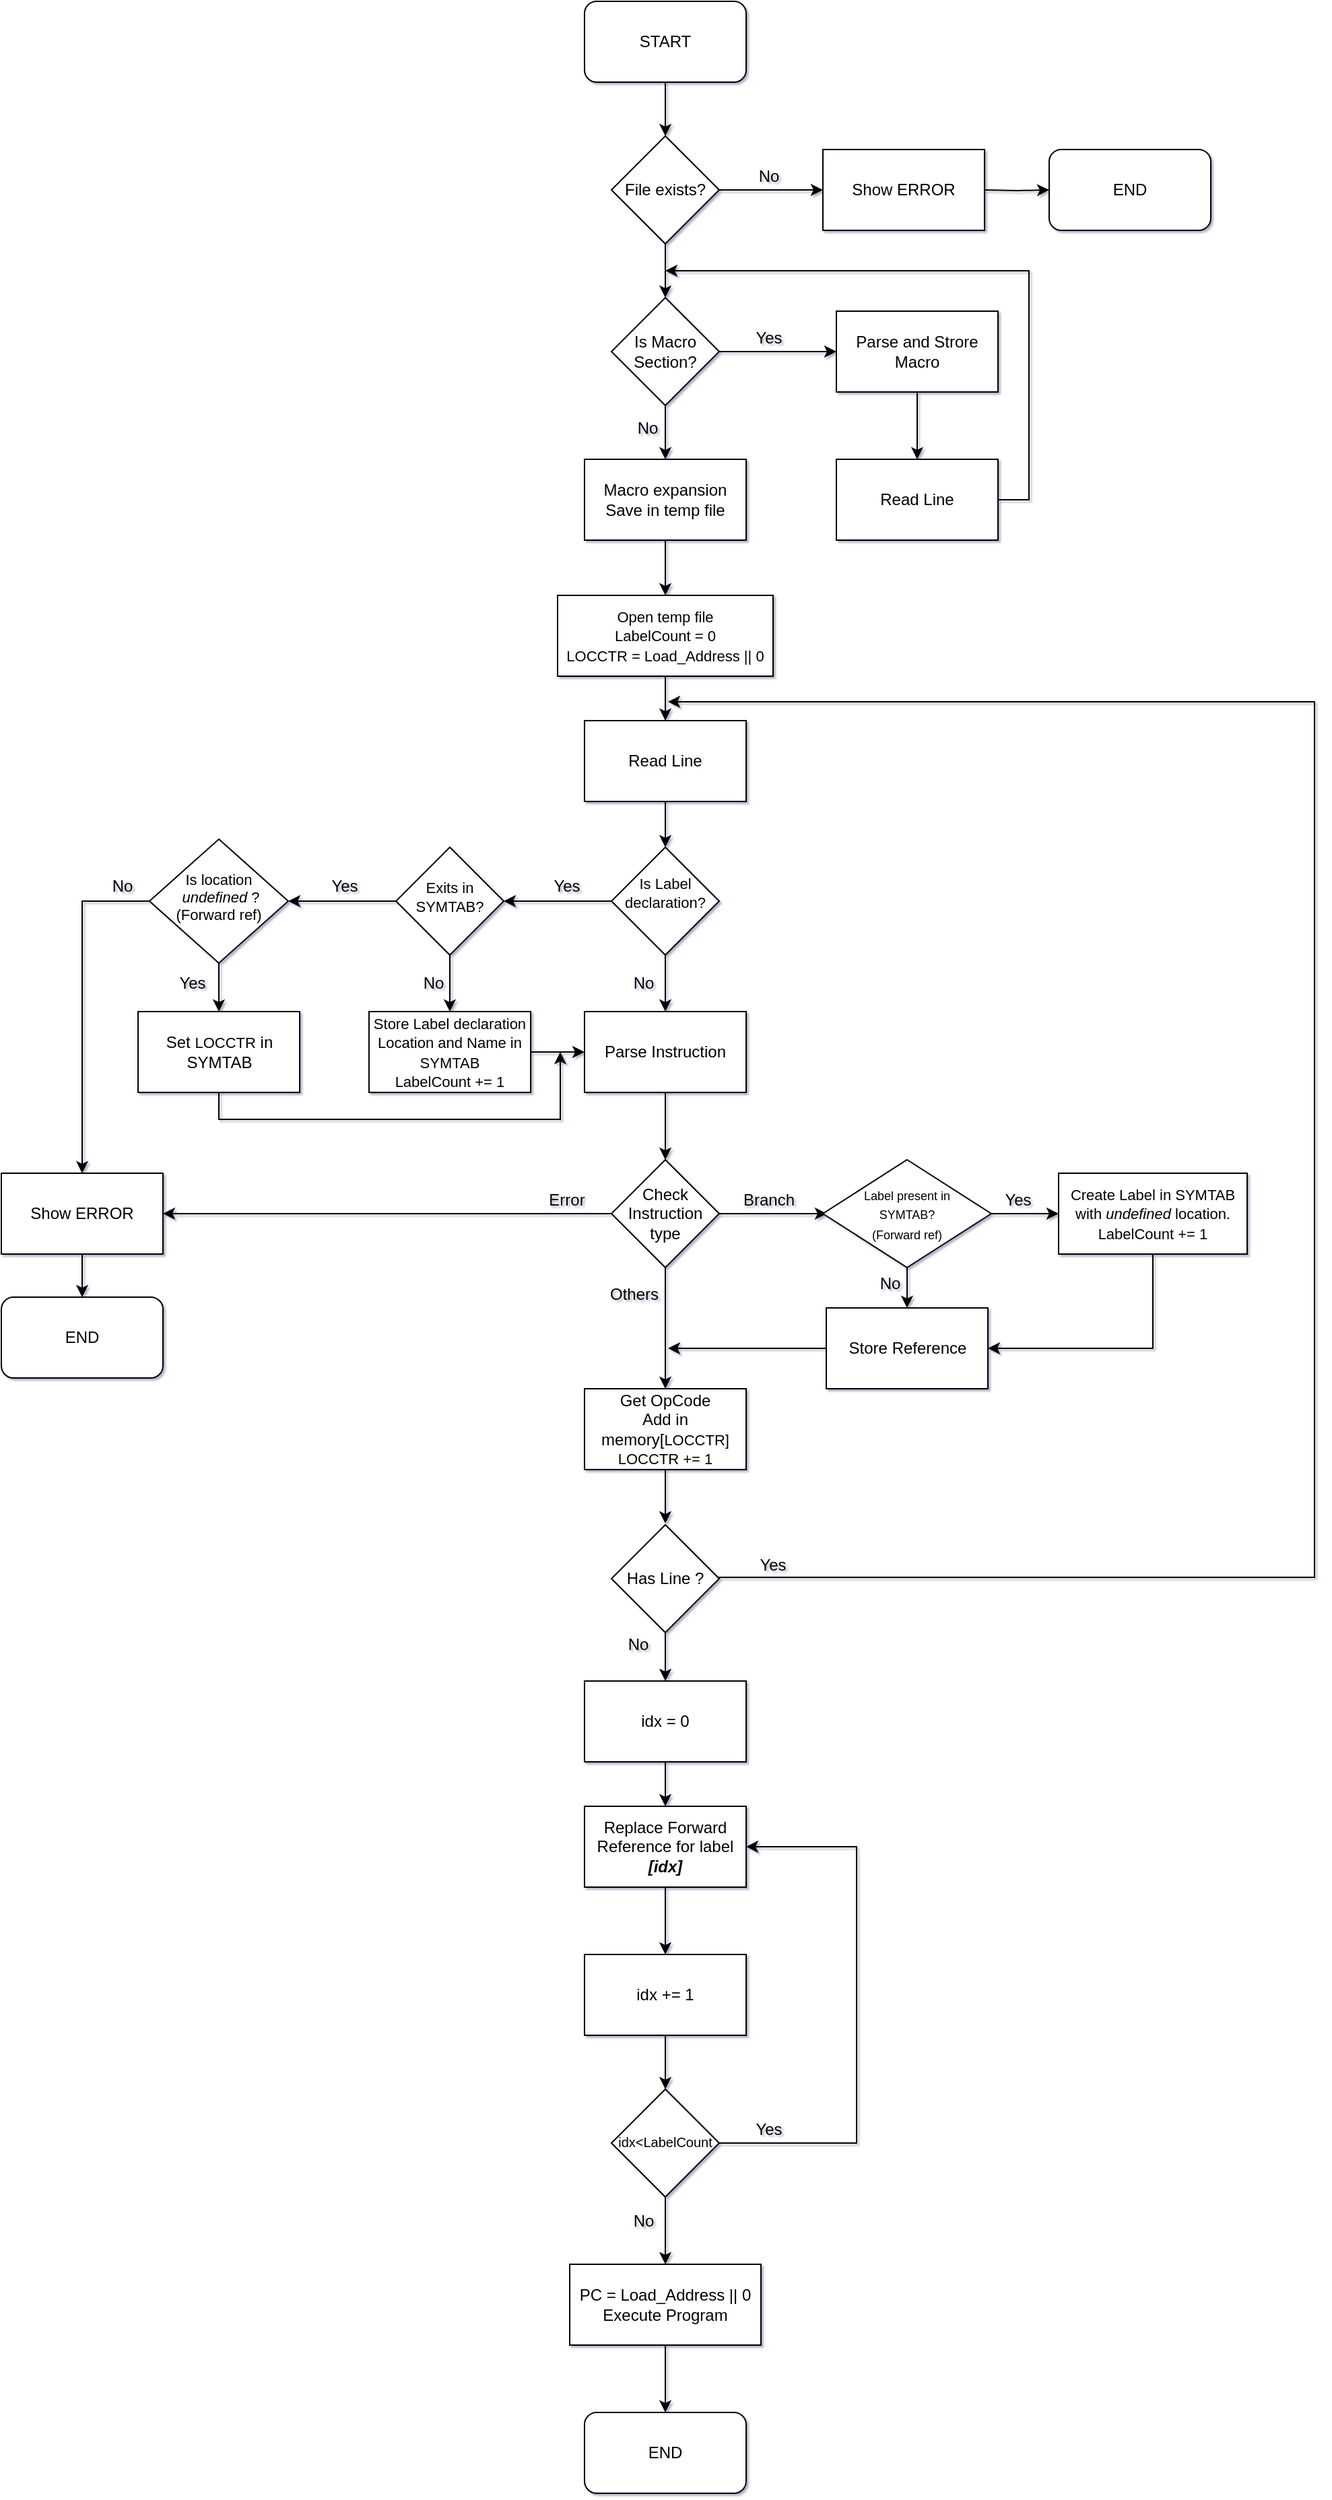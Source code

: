 <mxfile version="12.0.0" type="device" pages="1"><diagram id="Q0Jj9LbtLKDjNQbMXRAL" name="Page-1"><mxGraphModel dx="1240" dy="636" grid="1" gridSize="10" guides="1" tooltips="1" connect="1" arrows="1" fold="1" page="1" pageScale="1" pageWidth="2339" pageHeight="3300" background="none" math="0" shadow="1"><root><mxCell id="0"/><mxCell id="1" parent="0"/><mxCell id="giT-6J6qfYjRvKudriZj-7" value="" style="edgeStyle=orthogonalEdgeStyle;rounded=0;orthogonalLoop=1;jettySize=auto;html=1;" parent="1" source="giT-6J6qfYjRvKudriZj-3" target="giT-6J6qfYjRvKudriZj-4" edge="1"><mxGeometry relative="1" as="geometry"/></mxCell><mxCell id="giT-6J6qfYjRvKudriZj-3" value="START" style="rounded=1;whiteSpace=wrap;html=1;" parent="1" vertex="1"><mxGeometry x="1098" y="50" width="120" height="60" as="geometry"/></mxCell><mxCell id="giT-6J6qfYjRvKudriZj-6" value="" style="edgeStyle=orthogonalEdgeStyle;rounded=0;orthogonalLoop=1;jettySize=auto;html=1;" parent="1" source="giT-6J6qfYjRvKudriZj-4" edge="1"><mxGeometry relative="1" as="geometry"><mxPoint x="1275" y="190" as="targetPoint"/></mxGeometry></mxCell><mxCell id="giT-6J6qfYjRvKudriZj-10" value="" style="edgeStyle=orthogonalEdgeStyle;rounded=0;orthogonalLoop=1;jettySize=auto;html=1;" parent="1" source="giT-6J6qfYjRvKudriZj-4" target="giT-6J6qfYjRvKudriZj-9" edge="1"><mxGeometry relative="1" as="geometry"/></mxCell><mxCell id="giT-6J6qfYjRvKudriZj-4" value="File exists?" style="rhombus;whiteSpace=wrap;html=1;" parent="1" vertex="1"><mxGeometry x="1118" y="150" width="80" height="80" as="geometry"/></mxCell><mxCell id="giT-6J6qfYjRvKudriZj-23" value="" style="edgeStyle=orthogonalEdgeStyle;rounded=0;orthogonalLoop=1;jettySize=auto;html=1;" parent="1" target="giT-6J6qfYjRvKudriZj-22" edge="1"><mxGeometry relative="1" as="geometry"><mxPoint x="1395" y="190" as="sourcePoint"/></mxGeometry></mxCell><mxCell id="giT-6J6qfYjRvKudriZj-22" value="END" style="rounded=1;whiteSpace=wrap;html=1;" parent="1" vertex="1"><mxGeometry x="1443" y="160" width="120" height="60" as="geometry"/></mxCell><mxCell id="giT-6J6qfYjRvKudriZj-8" value="No" style="text;html=1;strokeColor=none;fillColor=none;align=center;verticalAlign=middle;whiteSpace=wrap;rounded=0;" parent="1" vertex="1"><mxGeometry x="1215" y="170" width="40" height="20" as="geometry"/></mxCell><mxCell id="giT-6J6qfYjRvKudriZj-12" value="" style="edgeStyle=orthogonalEdgeStyle;rounded=0;orthogonalLoop=1;jettySize=auto;html=1;" parent="1" source="giT-6J6qfYjRvKudriZj-9" target="giT-6J6qfYjRvKudriZj-11" edge="1"><mxGeometry relative="1" as="geometry"/></mxCell><mxCell id="giT-6J6qfYjRvKudriZj-25" value="" style="edgeStyle=orthogonalEdgeStyle;rounded=0;orthogonalLoop=1;jettySize=auto;html=1;" parent="1" source="giT-6J6qfYjRvKudriZj-9" edge="1"><mxGeometry relative="1" as="geometry"><mxPoint x="1158" y="390" as="targetPoint"/></mxGeometry></mxCell><mxCell id="giT-6J6qfYjRvKudriZj-9" value="Is Macro Section?" style="rhombus;whiteSpace=wrap;html=1;" parent="1" vertex="1"><mxGeometry x="1118" y="270" width="80" height="80" as="geometry"/></mxCell><mxCell id="giT-6J6qfYjRvKudriZj-17" value="" style="edgeStyle=orthogonalEdgeStyle;rounded=0;orthogonalLoop=1;jettySize=auto;html=1;" parent="1" source="giT-6J6qfYjRvKudriZj-11" target="giT-6J6qfYjRvKudriZj-16" edge="1"><mxGeometry relative="1" as="geometry"/></mxCell><mxCell id="giT-6J6qfYjRvKudriZj-11" value="Parse and Strore Macro" style="rounded=0;whiteSpace=wrap;html=1;" parent="1" vertex="1"><mxGeometry x="1285" y="280" width="120" height="60" as="geometry"/></mxCell><mxCell id="giT-6J6qfYjRvKudriZj-21" style="edgeStyle=orthogonalEdgeStyle;rounded=0;orthogonalLoop=1;jettySize=auto;html=1;exitX=1;exitY=0.5;exitDx=0;exitDy=0;" parent="1" source="giT-6J6qfYjRvKudriZj-16" edge="1"><mxGeometry relative="1" as="geometry"><mxPoint x="1158" y="250" as="targetPoint"/><mxPoint x="1408.176" y="419.588" as="sourcePoint"/><Array as="points"><mxPoint x="1428" y="420"/><mxPoint x="1428" y="250"/></Array></mxGeometry></mxCell><mxCell id="giT-6J6qfYjRvKudriZj-16" value="Read Line" style="rounded=0;whiteSpace=wrap;html=1;" parent="1" vertex="1"><mxGeometry x="1285" y="390" width="120" height="60" as="geometry"/></mxCell><mxCell id="giT-6J6qfYjRvKudriZj-31" value="" style="edgeStyle=orthogonalEdgeStyle;rounded=0;orthogonalLoop=1;jettySize=auto;html=1;" parent="1" source="giT-6J6qfYjRvKudriZj-26" target="giT-6J6qfYjRvKudriZj-30" edge="1"><mxGeometry relative="1" as="geometry"/></mxCell><mxCell id="giT-6J6qfYjRvKudriZj-26" value="Macro expansion&lt;br&gt;Save in temp file" style="rounded=0;whiteSpace=wrap;html=1;" parent="1" vertex="1"><mxGeometry x="1098" y="390" width="120" height="60" as="geometry"/></mxCell><mxCell id="giT-6J6qfYjRvKudriZj-27" value="Yes" style="text;html=1;strokeColor=none;fillColor=none;align=center;verticalAlign=middle;whiteSpace=wrap;rounded=0;" parent="1" vertex="1"><mxGeometry x="1215" y="290" width="40" height="20" as="geometry"/></mxCell><mxCell id="giT-6J6qfYjRvKudriZj-29" value="No" style="text;html=1;strokeColor=none;fillColor=none;align=center;verticalAlign=middle;whiteSpace=wrap;rounded=0;" parent="1" vertex="1"><mxGeometry x="1125" y="357" width="40" height="20" as="geometry"/></mxCell><mxCell id="giT-6J6qfYjRvKudriZj-109" value="" style="edgeStyle=orthogonalEdgeStyle;rounded=0;orthogonalLoop=1;jettySize=auto;html=1;fontSize=12;" parent="1" source="giT-6J6qfYjRvKudriZj-30" target="giT-6J6qfYjRvKudriZj-35" edge="1"><mxGeometry relative="1" as="geometry"/></mxCell><mxCell id="giT-6J6qfYjRvKudriZj-30" value="&lt;font style=&quot;font-size: 11px&quot;&gt;Open temp file&lt;br&gt;LabelCount = 0&lt;br&gt;LOCCTR = Load_Address || 0&lt;/font&gt;" style="rounded=0;whiteSpace=wrap;html=1;" parent="1" vertex="1"><mxGeometry x="1078" y="491" width="160" height="60" as="geometry"/></mxCell><mxCell id="giT-6J6qfYjRvKudriZj-38" value="" style="edgeStyle=orthogonalEdgeStyle;rounded=0;orthogonalLoop=1;jettySize=auto;html=1;" parent="1" source="giT-6J6qfYjRvKudriZj-35" target="giT-6J6qfYjRvKudriZj-37" edge="1"><mxGeometry relative="1" as="geometry"/></mxCell><mxCell id="giT-6J6qfYjRvKudriZj-35" value="Read Line" style="rounded=0;whiteSpace=wrap;html=1;" parent="1" vertex="1"><mxGeometry x="1098" y="584" width="120" height="60" as="geometry"/></mxCell><mxCell id="giT-6J6qfYjRvKudriZj-42" value="" style="edgeStyle=orthogonalEdgeStyle;rounded=0;orthogonalLoop=1;jettySize=auto;html=1;" parent="1" source="giT-6J6qfYjRvKudriZj-37" target="giT-6J6qfYjRvKudriZj-41" edge="1"><mxGeometry relative="1" as="geometry"/></mxCell><mxCell id="giT-6J6qfYjRvKudriZj-44" value="" style="edgeStyle=orthogonalEdgeStyle;rounded=0;orthogonalLoop=1;jettySize=auto;html=1;" parent="1" source="giT-6J6qfYjRvKudriZj-37" target="giT-6J6qfYjRvKudriZj-43" edge="1"><mxGeometry relative="1" as="geometry"/></mxCell><mxCell id="giT-6J6qfYjRvKudriZj-37" value="Is Label declaration?" style="rhombus;whiteSpace=wrap;html=1;spacingTop=-12;fontSize=11;" parent="1" vertex="1"><mxGeometry x="1118" y="678" width="80" height="80" as="geometry"/></mxCell><mxCell id="giT-6J6qfYjRvKudriZj-48" value="" style="edgeStyle=orthogonalEdgeStyle;rounded=0;orthogonalLoop=1;jettySize=auto;html=1;" parent="1" source="giT-6J6qfYjRvKudriZj-43" target="giT-6J6qfYjRvKudriZj-47" edge="1"><mxGeometry relative="1" as="geometry"/></mxCell><mxCell id="giT-6J6qfYjRvKudriZj-73" value="" style="edgeStyle=orthogonalEdgeStyle;rounded=0;orthogonalLoop=1;jettySize=auto;html=1;" parent="1" source="giT-6J6qfYjRvKudriZj-43" edge="1"><mxGeometry relative="1" as="geometry"><mxPoint x="878" y="718" as="targetPoint"/></mxGeometry></mxCell><mxCell id="giT-6J6qfYjRvKudriZj-43" value="Exits in SYMTAB?" style="rhombus;whiteSpace=wrap;html=1;spacingTop=-6;fontSize=11;" parent="1" vertex="1"><mxGeometry x="958" y="678" width="80" height="80" as="geometry"/></mxCell><mxCell id="giT-6J6qfYjRvKudriZj-59" value="" style="edgeStyle=orthogonalEdgeStyle;rounded=0;orthogonalLoop=1;jettySize=auto;html=1;" parent="1" source="giT-6J6qfYjRvKudriZj-41" target="giT-6J6qfYjRvKudriZj-58" edge="1"><mxGeometry relative="1" as="geometry"/></mxCell><mxCell id="giT-6J6qfYjRvKudriZj-41" value="Parse Instruction" style="rounded=0;whiteSpace=wrap;html=1;" parent="1" vertex="1"><mxGeometry x="1098" y="800" width="120" height="60" as="geometry"/></mxCell><mxCell id="giT-6J6qfYjRvKudriZj-57" value="" style="edgeStyle=orthogonalEdgeStyle;rounded=0;orthogonalLoop=1;jettySize=auto;html=1;" parent="1" source="giT-6J6qfYjRvKudriZj-47" target="giT-6J6qfYjRvKudriZj-41" edge="1"><mxGeometry relative="1" as="geometry"/></mxCell><mxCell id="giT-6J6qfYjRvKudriZj-47" value="&lt;font style=&quot;font-size: 11px&quot;&gt;Store Label declaration Location and Name in SYMTAB&lt;br&gt;LabelCount += 1&lt;/font&gt;" style="rounded=0;whiteSpace=wrap;html=1;" parent="1" vertex="1"><mxGeometry x="938" y="800" width="120" height="60" as="geometry"/></mxCell><mxCell id="giT-6J6qfYjRvKudriZj-51" value="Show ERROR" style="rounded=0;whiteSpace=wrap;html=1;" parent="1" vertex="1"><mxGeometry x="1275" y="160" width="120" height="60" as="geometry"/></mxCell><mxCell id="giT-6J6qfYjRvKudriZj-56" value="" style="edgeStyle=orthogonalEdgeStyle;rounded=0;orthogonalLoop=1;jettySize=auto;html=1;" parent="1" source="giT-6J6qfYjRvKudriZj-54" target="giT-6J6qfYjRvKudriZj-55" edge="1"><mxGeometry relative="1" as="geometry"/></mxCell><mxCell id="giT-6J6qfYjRvKudriZj-54" value="Show ERROR" style="rounded=0;whiteSpace=wrap;html=1;" parent="1" vertex="1"><mxGeometry x="665" y="920" width="120" height="60" as="geometry"/></mxCell><mxCell id="giT-6J6qfYjRvKudriZj-55" value="END" style="rounded=1;whiteSpace=wrap;html=1;" parent="1" vertex="1"><mxGeometry x="665" y="1012" width="120" height="60" as="geometry"/></mxCell><mxCell id="giT-6J6qfYjRvKudriZj-61" value="" style="edgeStyle=orthogonalEdgeStyle;rounded=0;orthogonalLoop=1;jettySize=auto;html=1;" parent="1" source="giT-6J6qfYjRvKudriZj-58" edge="1"><mxGeometry relative="1" as="geometry"><mxPoint x="1278" y="950" as="targetPoint"/></mxGeometry></mxCell><mxCell id="giT-6J6qfYjRvKudriZj-66" value="" style="edgeStyle=orthogonalEdgeStyle;rounded=0;orthogonalLoop=1;jettySize=auto;html=1;entryX=1;entryY=0.5;entryDx=0;entryDy=0;" parent="1" source="giT-6J6qfYjRvKudriZj-58" target="giT-6J6qfYjRvKudriZj-54" edge="1"><mxGeometry relative="1" as="geometry"><mxPoint x="1038" y="950" as="targetPoint"/></mxGeometry></mxCell><mxCell id="giT-6J6qfYjRvKudriZj-70" value="" style="edgeStyle=orthogonalEdgeStyle;rounded=0;orthogonalLoop=1;jettySize=auto;html=1;entryX=0.5;entryY=0;entryDx=0;entryDy=0;" parent="1" source="giT-6J6qfYjRvKudriZj-58" target="giT-6J6qfYjRvKudriZj-101" edge="1"><mxGeometry relative="1" as="geometry"><mxPoint x="1158" y="1070" as="targetPoint"/></mxGeometry></mxCell><mxCell id="giT-6J6qfYjRvKudriZj-58" value="Check Instruction type" style="rhombus;whiteSpace=wrap;html=1;rounded=0;" parent="1" vertex="1"><mxGeometry x="1118" y="910" width="80" height="80" as="geometry"/></mxCell><mxCell id="giT-6J6qfYjRvKudriZj-62" value="Branch" style="text;html=1;strokeColor=none;fillColor=none;align=center;verticalAlign=middle;whiteSpace=wrap;rounded=0;" parent="1" vertex="1"><mxGeometry x="1215" y="930" width="40" height="20" as="geometry"/></mxCell><mxCell id="giT-6J6qfYjRvKudriZj-67" value="Error" style="text;html=1;strokeColor=none;fillColor=none;align=center;verticalAlign=middle;whiteSpace=wrap;rounded=0;" parent="1" vertex="1"><mxGeometry x="1065" y="930" width="40" height="20" as="geometry"/></mxCell><mxCell id="giT-6J6qfYjRvKudriZj-68" value="Others" style="text;html=1;strokeColor=none;fillColor=none;align=center;verticalAlign=middle;whiteSpace=wrap;rounded=0;" parent="1" vertex="1"><mxGeometry x="1115" y="1000" width="40" height="20" as="geometry"/></mxCell><mxCell id="giT-6J6qfYjRvKudriZj-71" value="No" style="text;html=1;strokeColor=none;fillColor=none;align=center;verticalAlign=middle;whiteSpace=wrap;rounded=0;" parent="1" vertex="1"><mxGeometry x="966" y="769" width="40" height="20" as="geometry"/></mxCell><mxCell id="giT-6J6qfYjRvKudriZj-80" value="" style="edgeStyle=orthogonalEdgeStyle;rounded=0;orthogonalLoop=1;jettySize=auto;html=1;fontSize=12;entryX=0.5;entryY=0;entryDx=0;entryDy=0;exitX=0;exitY=0.5;exitDx=0;exitDy=0;" parent="1" source="giT-6J6qfYjRvKudriZj-74" target="giT-6J6qfYjRvKudriZj-54" edge="1"><mxGeometry relative="1" as="geometry"><mxPoint x="730" y="718" as="targetPoint"/><mxPoint x="810.198" y="717.824" as="sourcePoint"/></mxGeometry></mxCell><mxCell id="giT-6J6qfYjRvKudriZj-82" value="" style="edgeStyle=orthogonalEdgeStyle;rounded=0;orthogonalLoop=1;jettySize=auto;html=1;fontSize=12;" parent="1" source="giT-6J6qfYjRvKudriZj-74" target="giT-6J6qfYjRvKudriZj-81" edge="1"><mxGeometry relative="1" as="geometry"/></mxCell><mxCell id="giT-6J6qfYjRvKudriZj-74" value="Is location&lt;br style=&quot;font-size: 11px;&quot;&gt;&amp;nbsp;&lt;i style=&quot;font-size: 11px;&quot;&gt;undefined&amp;nbsp;&lt;/i&gt;?&lt;br style=&quot;font-size: 11px;&quot;&gt;(Forward ref)" style="rhombus;whiteSpace=wrap;html=1;rounded=0;spacingTop=-7;fontSize=11;" parent="1" vertex="1"><mxGeometry x="775" y="672" width="103" height="92" as="geometry"/></mxCell><mxCell id="giT-6J6qfYjRvKudriZj-77" value="Yes" style="text;html=1;strokeColor=none;fillColor=none;align=center;verticalAlign=middle;whiteSpace=wrap;rounded=0;fontSize=12;" parent="1" vertex="1"><mxGeometry x="786.5" y="769" width="40" height="20" as="geometry"/></mxCell><mxCell id="giT-6J6qfYjRvKudriZj-78" value="No" style="text;html=1;strokeColor=none;fillColor=none;align=center;verticalAlign=middle;whiteSpace=wrap;rounded=0;fontSize=12;" parent="1" vertex="1"><mxGeometry x="735" y="697" width="40" height="20" as="geometry"/></mxCell><mxCell id="giT-6J6qfYjRvKudriZj-84" style="edgeStyle=orthogonalEdgeStyle;rounded=0;orthogonalLoop=1;jettySize=auto;html=1;exitX=0.5;exitY=1;exitDx=0;exitDy=0;fontSize=12;" parent="1" source="giT-6J6qfYjRvKudriZj-81" edge="1"><mxGeometry relative="1" as="geometry"><mxPoint x="1080" y="830" as="targetPoint"/><Array as="points"><mxPoint x="827" y="880"/><mxPoint x="1080" y="880"/></Array></mxGeometry></mxCell><mxCell id="giT-6J6qfYjRvKudriZj-81" value="Set&amp;nbsp;&lt;span style=&quot;font-size: 11px&quot;&gt;LOCCTR&lt;/span&gt;&amp;nbsp;in SYMTAB" style="rounded=0;whiteSpace=wrap;html=1;fontSize=12;" parent="1" vertex="1"><mxGeometry x="766.5" y="800" width="120" height="60" as="geometry"/></mxCell><mxCell id="giT-6J6qfYjRvKudriZj-85" value="No" style="text;html=1;strokeColor=none;fillColor=none;align=center;verticalAlign=middle;whiteSpace=wrap;rounded=0;fontSize=12;" parent="1" vertex="1"><mxGeometry x="1122" y="769" width="40" height="20" as="geometry"/></mxCell><mxCell id="giT-6J6qfYjRvKudriZj-86" value="Yes" style="text;html=1;strokeColor=none;fillColor=none;align=center;verticalAlign=middle;whiteSpace=wrap;rounded=0;fontSize=12;" parent="1" vertex="1"><mxGeometry x="1065" y="697" width="40" height="20" as="geometry"/></mxCell><mxCell id="giT-6J6qfYjRvKudriZj-87" value="Yes" style="text;html=1;strokeColor=none;fillColor=none;align=center;verticalAlign=middle;whiteSpace=wrap;rounded=0;fontSize=12;" parent="1" vertex="1"><mxGeometry x="900" y="697" width="40" height="20" as="geometry"/></mxCell><mxCell id="giT-6J6qfYjRvKudriZj-97" value="" style="edgeStyle=orthogonalEdgeStyle;rounded=0;orthogonalLoop=1;jettySize=auto;html=1;fontSize=12;" parent="1" source="giT-6J6qfYjRvKudriZj-90" target="giT-6J6qfYjRvKudriZj-92" edge="1"><mxGeometry relative="1" as="geometry"/></mxCell><mxCell id="giT-6J6qfYjRvKudriZj-121" value="" style="edgeStyle=orthogonalEdgeStyle;rounded=0;orthogonalLoop=1;jettySize=auto;html=1;fontSize=12;" parent="1" source="giT-6J6qfYjRvKudriZj-90" target="giT-6J6qfYjRvKudriZj-118" edge="1"><mxGeometry relative="1" as="geometry"/></mxCell><mxCell id="giT-6J6qfYjRvKudriZj-90" value="&lt;font style=&quot;font-size: 9px&quot;&gt;&lt;span&gt;Label present in &lt;/span&gt;&lt;br&gt;&lt;span&gt;SYMTAB?&lt;/span&gt;&lt;br&gt;&lt;font style=&quot;font-size: 9px&quot;&gt;(Forward ref)&lt;/font&gt;&lt;/font&gt;" style="rhombus;whiteSpace=wrap;html=1;rounded=0;fontSize=12;" parent="1" vertex="1"><mxGeometry x="1275" y="910" width="125" height="80" as="geometry"/></mxCell><mxCell id="giT-6J6qfYjRvKudriZj-123" value="" style="edgeStyle=orthogonalEdgeStyle;rounded=0;orthogonalLoop=1;jettySize=auto;html=1;fontSize=12;entryX=1;entryY=0.5;entryDx=0;entryDy=0;" parent="1" source="giT-6J6qfYjRvKudriZj-92" target="giT-6J6qfYjRvKudriZj-118" edge="1"><mxGeometry relative="1" as="geometry"><mxPoint x="1520" y="1060" as="targetPoint"/><Array as="points"><mxPoint x="1520" y="1050"/></Array></mxGeometry></mxCell><mxCell id="giT-6J6qfYjRvKudriZj-92" value="&lt;font style=&quot;font-size: 11px&quot;&gt;Create Label in SYMTAB with&amp;nbsp;&lt;i&gt;undefined&amp;nbsp;&lt;/i&gt;location.&lt;br&gt;LabelCount += 1&lt;/font&gt;&lt;i style=&quot;font-size: 11px&quot;&gt;&lt;br&gt;&lt;/i&gt;" style="rounded=0;whiteSpace=wrap;html=1;fontSize=12;" parent="1" vertex="1"><mxGeometry x="1450" y="920" width="140" height="60" as="geometry"/></mxCell><mxCell id="giT-6J6qfYjRvKudriZj-98" value="Yes" style="text;html=1;strokeColor=none;fillColor=none;align=center;verticalAlign=middle;whiteSpace=wrap;rounded=0;fontSize=12;" parent="1" vertex="1"><mxGeometry x="1400" y="930" width="40" height="20" as="geometry"/></mxCell><mxCell id="giT-6J6qfYjRvKudriZj-99" value="No" style="text;html=1;strokeColor=none;fillColor=none;align=center;verticalAlign=middle;whiteSpace=wrap;rounded=0;fontSize=12;" parent="1" vertex="1"><mxGeometry x="1305" y="992" width="40" height="20" as="geometry"/></mxCell><mxCell id="giT-6J6qfYjRvKudriZj-105" value="" style="edgeStyle=orthogonalEdgeStyle;rounded=0;orthogonalLoop=1;jettySize=auto;html=1;fontSize=12;" parent="1" source="giT-6J6qfYjRvKudriZj-101" edge="1"><mxGeometry relative="1" as="geometry"><mxPoint x="1158" y="1180" as="targetPoint"/></mxGeometry></mxCell><mxCell id="giT-6J6qfYjRvKudriZj-101" value="Get OpCode&lt;br&gt;Add in memory[&lt;span style=&quot;font-size: 11px&quot;&gt;LOCCTR]&lt;/span&gt;&lt;br&gt;&lt;span style=&quot;font-size: 11px&quot;&gt;LOCCTR += 1&lt;/span&gt;" style="rounded=0;whiteSpace=wrap;html=1;fontSize=12;" parent="1" vertex="1"><mxGeometry x="1098" y="1080" width="120" height="60" as="geometry"/></mxCell><mxCell id="giT-6J6qfYjRvKudriZj-110" style="edgeStyle=orthogonalEdgeStyle;rounded=0;orthogonalLoop=1;jettySize=auto;html=1;exitX=1;exitY=0.5;exitDx=0;exitDy=0;fontSize=12;" parent="1" source="giT-6J6qfYjRvKudriZj-107" edge="1"><mxGeometry relative="1" as="geometry"><mxPoint x="1160" y="570" as="targetPoint"/><Array as="points"><mxPoint x="1198" y="1220"/><mxPoint x="1640" y="1220"/><mxPoint x="1640" y="570"/></Array></mxGeometry></mxCell><mxCell id="giT-6J6qfYjRvKudriZj-114" value="" style="edgeStyle=orthogonalEdgeStyle;rounded=0;orthogonalLoop=1;jettySize=auto;html=1;fontSize=12;" parent="1" source="giT-6J6qfYjRvKudriZj-107" target="giT-6J6qfYjRvKudriZj-113" edge="1"><mxGeometry relative="1" as="geometry"/></mxCell><mxCell id="giT-6J6qfYjRvKudriZj-107" value="Has Line ?" style="rhombus;whiteSpace=wrap;html=1;" parent="1" vertex="1"><mxGeometry x="1118" y="1181" width="80" height="80" as="geometry"/></mxCell><mxCell id="giT-6J6qfYjRvKudriZj-111" value="Yes" style="text;html=1;strokeColor=none;fillColor=none;align=center;verticalAlign=middle;whiteSpace=wrap;rounded=0;fontSize=12;" parent="1" vertex="1"><mxGeometry x="1218" y="1201" width="40" height="20" as="geometry"/></mxCell><mxCell id="giT-6J6qfYjRvKudriZj-124" value="" style="edgeStyle=orthogonalEdgeStyle;rounded=0;orthogonalLoop=1;jettySize=auto;html=1;fontSize=12;" parent="1" source="giT-6J6qfYjRvKudriZj-113" target="giT-6J6qfYjRvKudriZj-117" edge="1"><mxGeometry relative="1" as="geometry"/></mxCell><mxCell id="giT-6J6qfYjRvKudriZj-113" value="idx = 0" style="rounded=0;whiteSpace=wrap;html=1;fontSize=12;" parent="1" vertex="1"><mxGeometry x="1098" y="1297" width="120" height="60" as="geometry"/></mxCell><mxCell id="giT-6J6qfYjRvKudriZj-126" value="" style="edgeStyle=orthogonalEdgeStyle;rounded=0;orthogonalLoop=1;jettySize=auto;html=1;fontSize=12;" parent="1" source="giT-6J6qfYjRvKudriZj-117" target="giT-6J6qfYjRvKudriZj-125" edge="1"><mxGeometry relative="1" as="geometry"/></mxCell><mxCell id="giT-6J6qfYjRvKudriZj-117" value="Replace Forward Reference for label &lt;b&gt;&lt;i&gt;[&lt;/i&gt;&lt;/b&gt;&lt;i&gt;&lt;b&gt;idx]&lt;/b&gt;&lt;/i&gt;" style="rounded=0;whiteSpace=wrap;html=1;fontSize=12;" parent="1" vertex="1"><mxGeometry x="1098" y="1390" width="120" height="60" as="geometry"/></mxCell><mxCell id="giT-6J6qfYjRvKudriZj-120" value="" style="edgeStyle=orthogonalEdgeStyle;rounded=0;orthogonalLoop=1;jettySize=auto;html=1;fontSize=12;" parent="1" source="giT-6J6qfYjRvKudriZj-118" edge="1"><mxGeometry relative="1" as="geometry"><mxPoint x="1160" y="1050" as="targetPoint"/></mxGeometry></mxCell><mxCell id="giT-6J6qfYjRvKudriZj-118" value="Store Reference" style="rounded=0;whiteSpace=wrap;html=1;fontSize=12;" parent="1" vertex="1"><mxGeometry x="1277.5" y="1020" width="120" height="60" as="geometry"/></mxCell><mxCell id="giT-6J6qfYjRvKudriZj-128" value="" style="edgeStyle=orthogonalEdgeStyle;rounded=0;orthogonalLoop=1;jettySize=auto;html=1;fontSize=12;" parent="1" source="giT-6J6qfYjRvKudriZj-125" target="giT-6J6qfYjRvKudriZj-127" edge="1"><mxGeometry relative="1" as="geometry"/></mxCell><mxCell id="giT-6J6qfYjRvKudriZj-125" value="idx += 1" style="rounded=0;whiteSpace=wrap;html=1;fontSize=12;" parent="1" vertex="1"><mxGeometry x="1098" y="1500" width="120" height="60" as="geometry"/></mxCell><mxCell id="giT-6J6qfYjRvKudriZj-130" value="" style="edgeStyle=orthogonalEdgeStyle;rounded=0;orthogonalLoop=1;jettySize=auto;html=1;fontSize=12;entryX=1;entryY=0.5;entryDx=0;entryDy=0;" parent="1" source="giT-6J6qfYjRvKudriZj-127" target="giT-6J6qfYjRvKudriZj-117" edge="1"><mxGeometry relative="1" as="geometry"><mxPoint x="1280" y="1420" as="targetPoint"/><Array as="points"><mxPoint x="1300" y="1640"/><mxPoint x="1300" y="1420"/></Array></mxGeometry></mxCell><mxCell id="giT-6J6qfYjRvKudriZj-133" value="" style="edgeStyle=orthogonalEdgeStyle;rounded=0;orthogonalLoop=1;jettySize=auto;html=1;fontSize=12;" parent="1" source="giT-6J6qfYjRvKudriZj-127" target="giT-6J6qfYjRvKudriZj-132" edge="1"><mxGeometry relative="1" as="geometry"/></mxCell><mxCell id="giT-6J6qfYjRvKudriZj-127" value="&lt;font style=&quot;font-size: 10px&quot;&gt;idx&amp;lt;LabelCount&lt;/font&gt;" style="rhombus;whiteSpace=wrap;html=1;rounded=0;fontSize=12;spacingTop=-3;" parent="1" vertex="1"><mxGeometry x="1118" y="1600" width="80" height="80" as="geometry"/></mxCell><mxCell id="giT-6J6qfYjRvKudriZj-131" value="Yes" style="text;html=1;strokeColor=none;fillColor=none;align=center;verticalAlign=middle;whiteSpace=wrap;rounded=0;fontSize=12;" parent="1" vertex="1"><mxGeometry x="1215" y="1620" width="40" height="20" as="geometry"/></mxCell><mxCell id="6fJZiias8wjLj_pDHipz-1" value="" style="edgeStyle=orthogonalEdgeStyle;rounded=0;orthogonalLoop=1;jettySize=auto;html=1;" edge="1" parent="1" source="giT-6J6qfYjRvKudriZj-132" target="giT-6J6qfYjRvKudriZj-136"><mxGeometry relative="1" as="geometry"/></mxCell><mxCell id="giT-6J6qfYjRvKudriZj-132" value="PC = Load_Address || 0&lt;br&gt;Execute Program" style="rounded=0;whiteSpace=wrap;html=1;fontSize=12;" parent="1" vertex="1"><mxGeometry x="1087" y="1730" width="142" height="60" as="geometry"/></mxCell><mxCell id="giT-6J6qfYjRvKudriZj-136" value="END" style="rounded=1;whiteSpace=wrap;html=1;fontSize=12;" parent="1" vertex="1"><mxGeometry x="1098" y="1840" width="120" height="60" as="geometry"/></mxCell><mxCell id="giT-6J6qfYjRvKudriZj-137" value="No" style="text;html=1;strokeColor=none;fillColor=none;align=center;verticalAlign=middle;whiteSpace=wrap;rounded=0;fontSize=12;" parent="1" vertex="1"><mxGeometry x="1122" y="1688" width="40" height="20" as="geometry"/></mxCell><mxCell id="6fJZiias8wjLj_pDHipz-2" value="No" style="text;html=1;strokeColor=none;fillColor=none;align=center;verticalAlign=middle;whiteSpace=wrap;rounded=0;fontSize=12;" vertex="1" parent="1"><mxGeometry x="1118" y="1260" width="40" height="20" as="geometry"/></mxCell></root></mxGraphModel></diagram></mxfile>